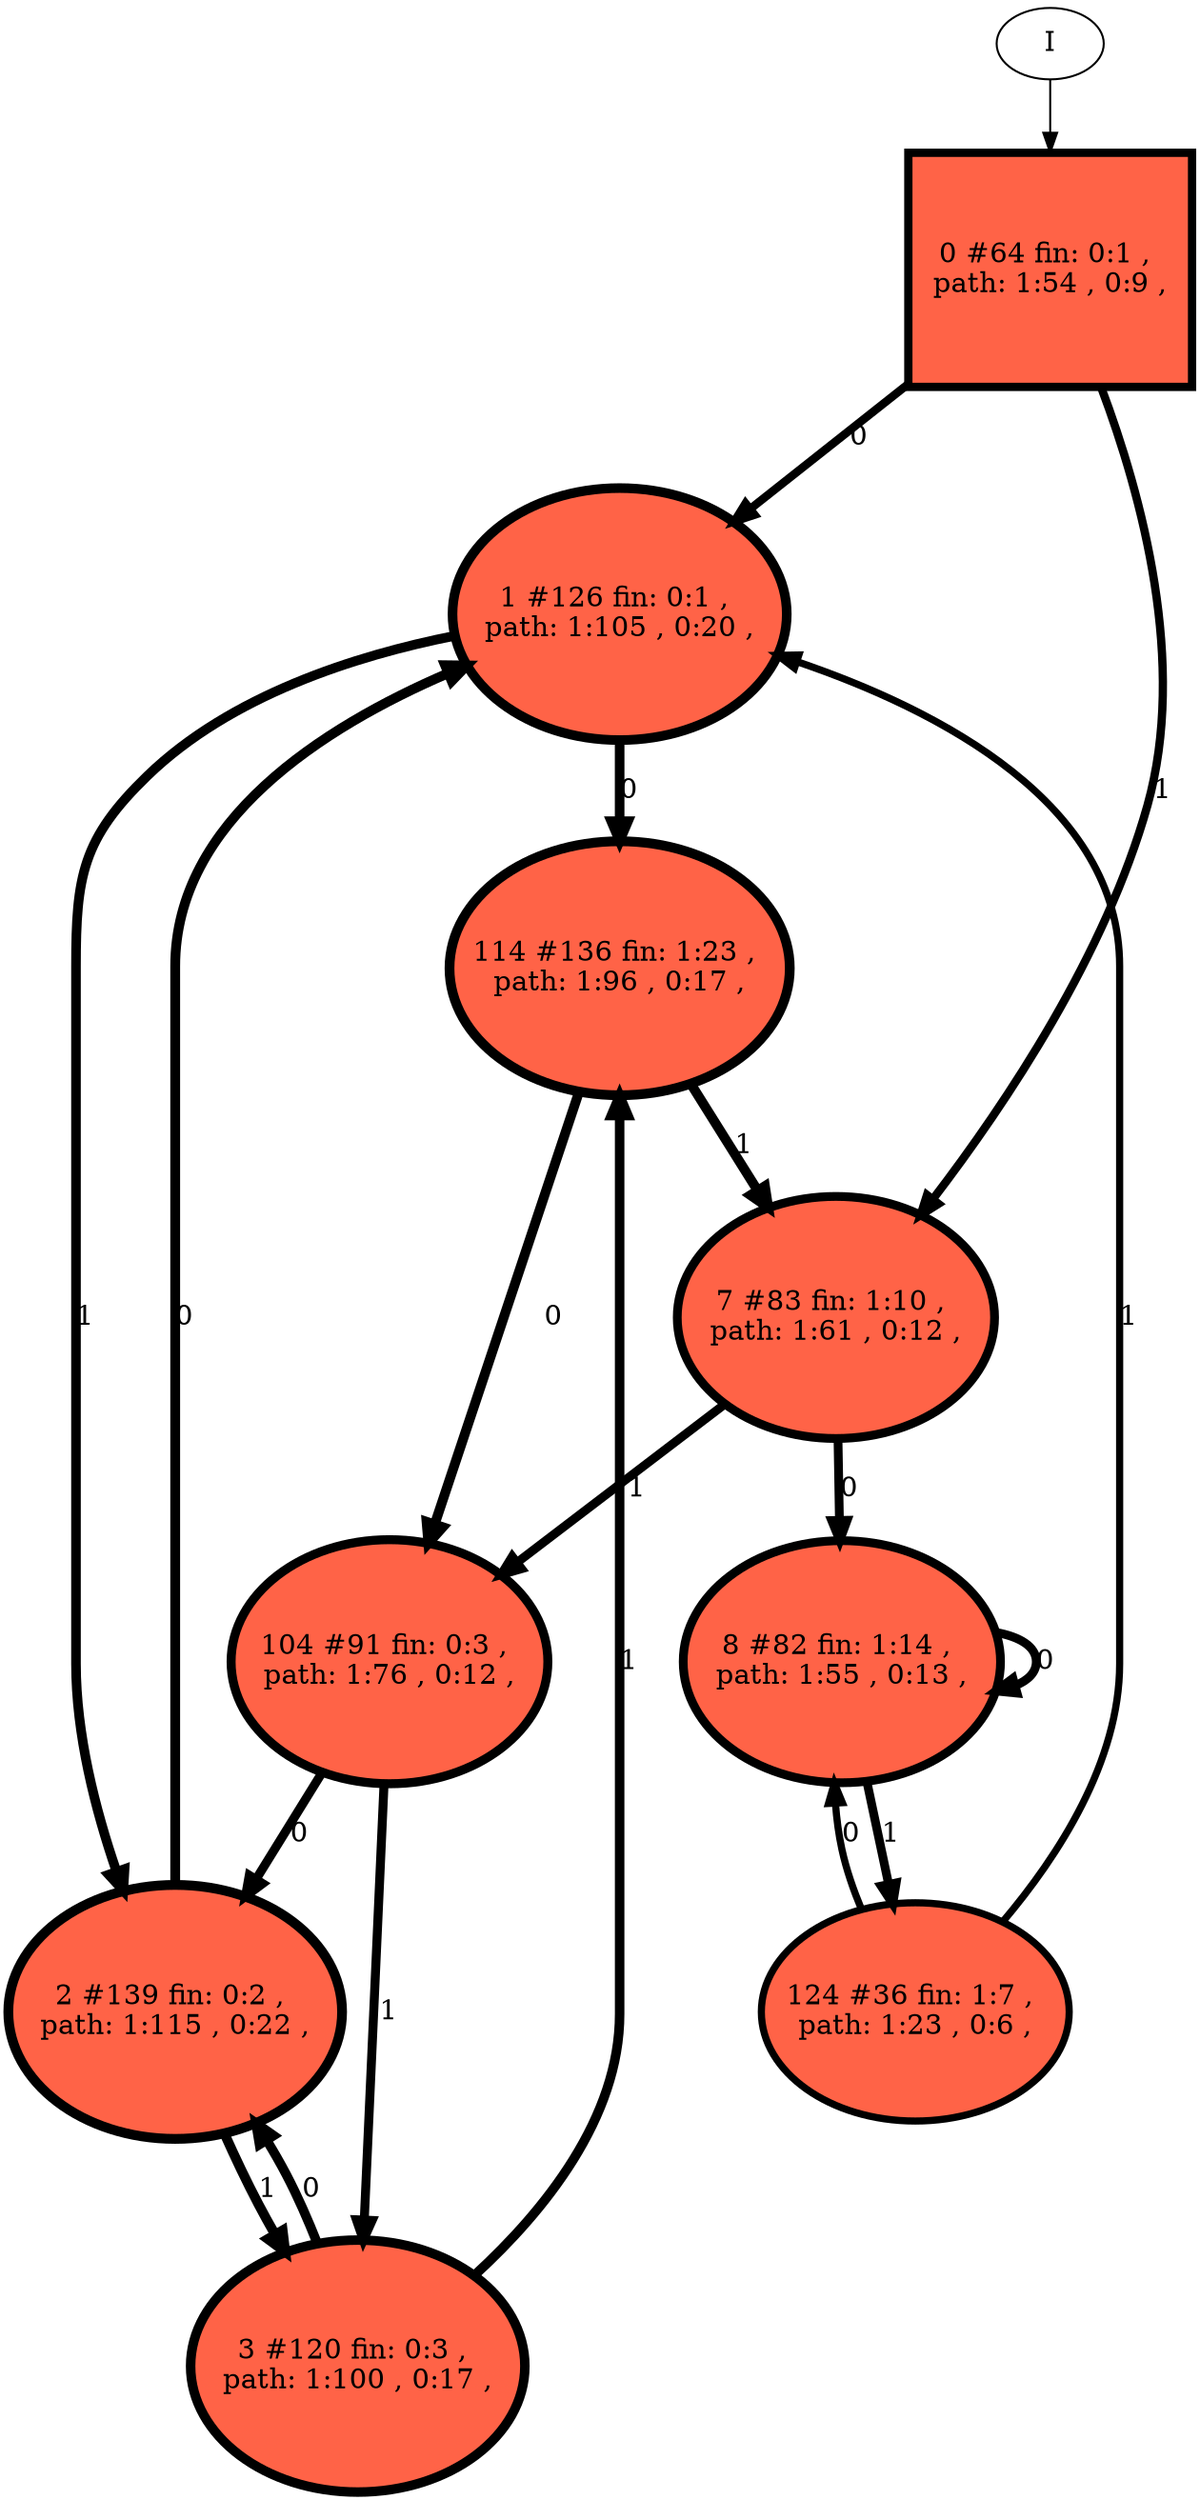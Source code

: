 // produced with flexfringe // 
digraph DFA {
	0 [label="root" shape=box];
		I -> 0;
	0 [ label="0 #64 fin: 0:1 , 
 path: 1:54 , 0:9 , " , style=filled, fillcolor="tomato", width=1.64372, height=1.64372, penwidth=4.17439];
		0 -> 1 [label="0 " , penwidth=4.17439 ];
		0 -> 7 [label="1 " , penwidth=4.17439 ];
	1 [ label="1 #126 fin: 0:1 , 
 path: 1:105 , 0:20 , " , style=filled, fillcolor="tomato", width=1.76545, height=1.76545, penwidth=4.84419];
		1 -> 114 [label="0 " , penwidth=4.84419 ];
		1 -> 2 [label="1 " , penwidth=4.84419 ];
	7 [ label="7 #83 fin: 1:10 , 
 path: 1:61 , 0:12 , " , style=filled, fillcolor="tomato", width=1.69209, height=1.69209, penwidth=4.43082];
		7 -> 8 [label="0 " , penwidth=4.43082 ];
		7 -> 104 [label="1 " , penwidth=4.43082 ];
	114 [ label="114 #136 fin: 1:23 , 
 path: 1:96 , 0:17 , " , style=filled, fillcolor="tomato", width=1.77833, height=1.77833, penwidth=4.91998];
		114 -> 104 [label="0 " , penwidth=4.91998 ];
		114 -> 7 [label="1 " , penwidth=4.91998 ];
	2 [ label="2 #139 fin: 0:2 , 
 path: 1:115 , 0:22 , " , style=filled, fillcolor="tomato", width=1.78199, height=1.78199, penwidth=4.94164];
		2 -> 1 [label="0 " , penwidth=4.94164 ];
		2 -> 3 [label="1 " , penwidth=4.94164 ];
	8 [ label="8 #82 fin: 1:14 , 
 path: 1:55 , 0:13 , " , style=filled, fillcolor="tomato", width=1.68988, height=1.68988, penwidth=4.41884];
		8 -> 8 [label="0 " , penwidth=4.41884 ];
		8 -> 124 [label="1 " , penwidth=4.41884 ];
	104 [ label="104 #91 fin: 0:3 , 
 path: 1:76 , 0:12 , " , style=filled, fillcolor="tomato", width=1.7087, height=1.7087, penwidth=4.52179];
		104 -> 2 [label="0 " , penwidth=4.52179 ];
		104 -> 3 [label="1 " , penwidth=4.52179 ];
	3 [ label="3 #120 fin: 0:3 , 
 path: 1:100 , 0:17 , " , style=filled, fillcolor="tomato", width=1.75713, height=1.75713, penwidth=4.79579];
		3 -> 2 [label="0 " , penwidth=4.79579 ];
		3 -> 114 [label="1 " , penwidth=4.79579 ];
	124 [ label="124 #36 fin: 1:7 , 
 path: 1:23 , 0:6 , " , style=filled, fillcolor="tomato", width=1.52843, height=1.52843, penwidth=3.61092];
		124 -> 8 [label="0 " , penwidth=3.61092 ];
		124 -> 1 [label="1 " , penwidth=3.61092 ];
}
